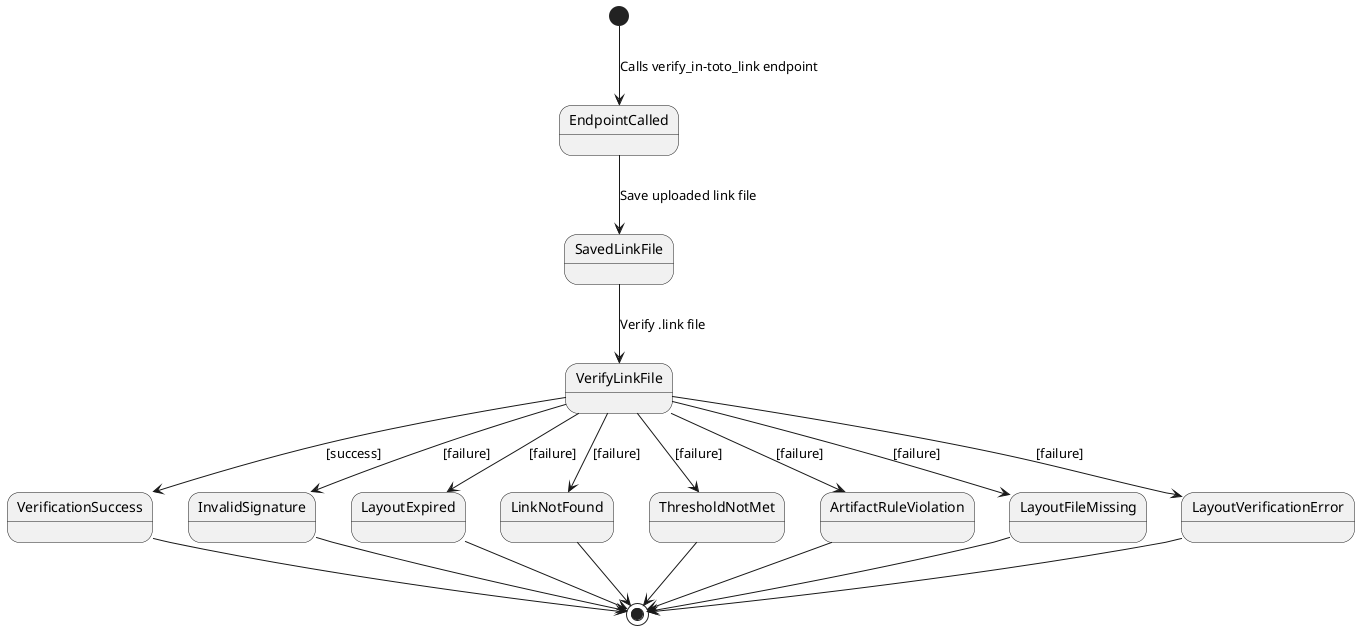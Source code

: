 @startuml state_verify_in-toto_link

[*] --> EndpointCalled : Calls verify_in-toto_link endpoint
EndpointCalled --> SavedLinkFile : Save uploaded link file
SavedLinkFile --> VerifyLinkFile : Verify .link file

VerifyLinkFile --> VerificationSuccess : [success]
VerifyLinkFile --> InvalidSignature : [failure]
VerifyLinkFile --> LayoutExpired : [failure]
VerifyLinkFile --> LinkNotFound : [failure]
VerifyLinkFile --> ThresholdNotMet : [failure]
VerifyLinkFile --> ArtifactRuleViolation :[failure]
VerifyLinkFile --> LayoutFileMissing : [failure]
VerifyLinkFile --> LayoutVerificationError : [failure]

VerificationSuccess --> [*]
InvalidSignature --> [*]
LayoutExpired --> [*]
LinkNotFound --> [*]
ThresholdNotMet --> [*]
ArtifactRuleViolation --> [*]
LayoutFileMissing --> [*]
LayoutVerificationError --> [*]

@enduml

